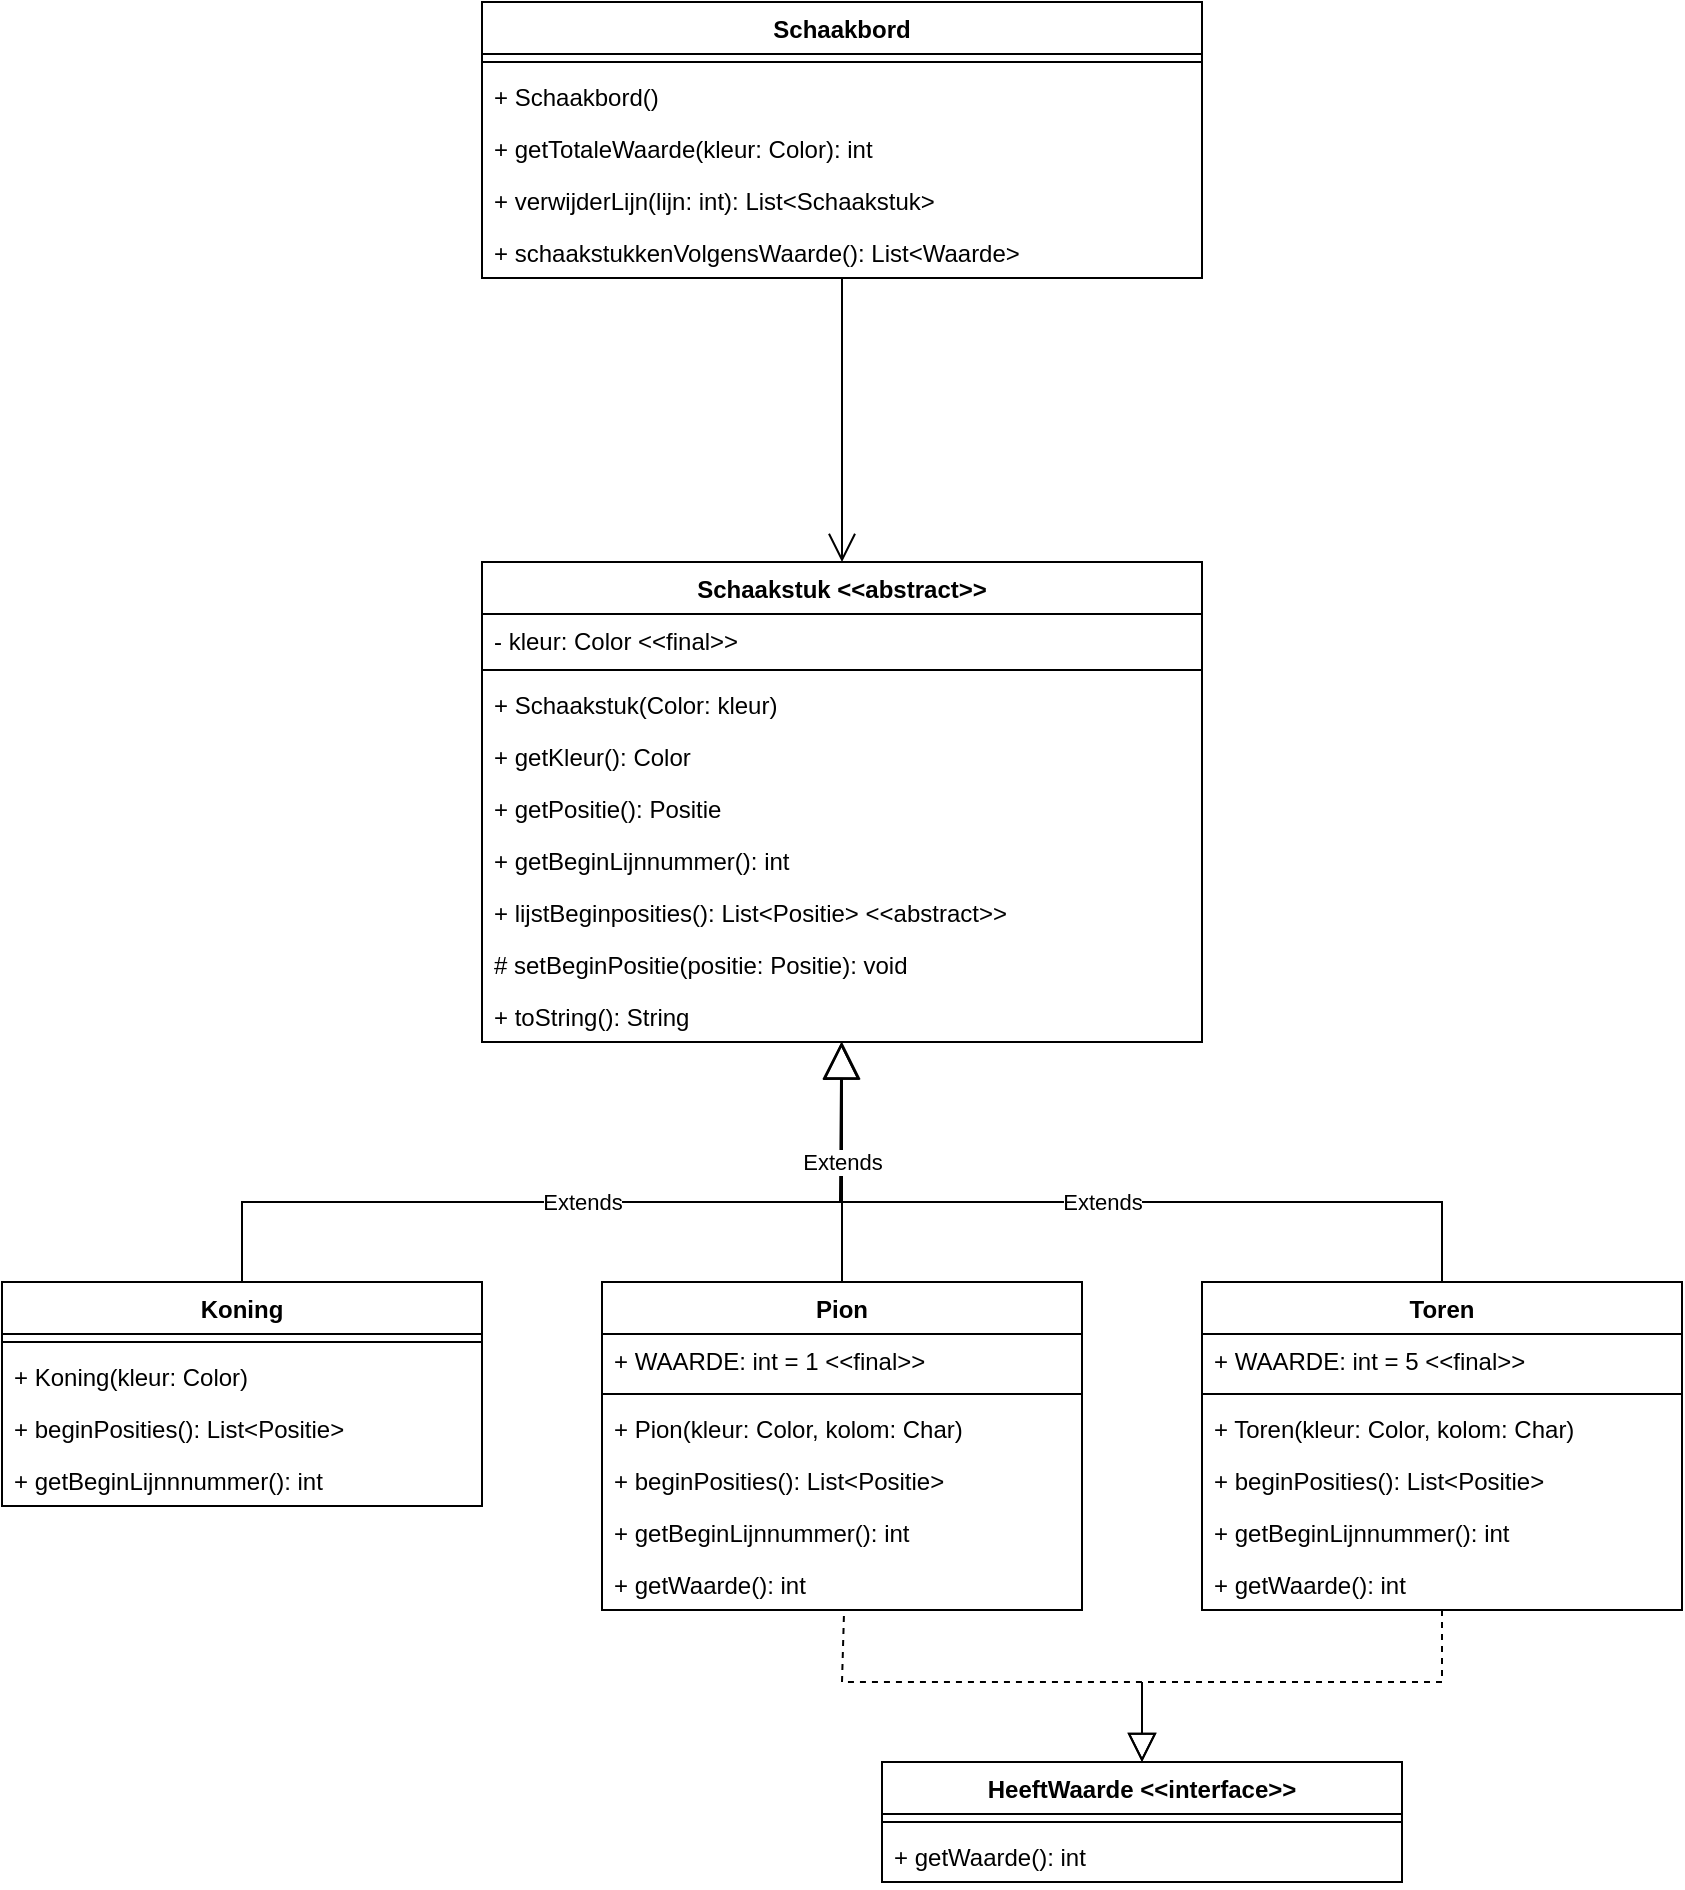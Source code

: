 <mxfile version="17.4.2" type="device"><diagram id="xIsAwsZuBw1BNChv_JQK" name="Page-1"><mxGraphModel dx="1917" dy="1293" grid="1" gridSize="10" guides="1" tooltips="1" connect="1" arrows="1" fold="1" page="1" pageScale="1" pageWidth="850" pageHeight="1100" math="0" shadow="0"><root><mxCell id="0"/><mxCell id="1" parent="0"/><mxCell id="C9UagDgkGS_8hlYPLhoD-1" value="Schaakbord" style="swimlane;fontStyle=1;align=center;verticalAlign=top;childLayout=stackLayout;horizontal=1;startSize=26;horizontalStack=0;resizeParent=1;resizeParentMax=0;resizeLast=0;collapsible=1;marginBottom=0;" vertex="1" parent="1"><mxGeometry x="240" y="120" width="360" height="138" as="geometry"/></mxCell><mxCell id="C9UagDgkGS_8hlYPLhoD-3" value="" style="line;strokeWidth=1;fillColor=none;align=left;verticalAlign=middle;spacingTop=-1;spacingLeft=3;spacingRight=3;rotatable=0;labelPosition=right;points=[];portConstraint=eastwest;" vertex="1" parent="C9UagDgkGS_8hlYPLhoD-1"><mxGeometry y="26" width="360" height="8" as="geometry"/></mxCell><mxCell id="C9UagDgkGS_8hlYPLhoD-4" value="+ Schaakbord()" style="text;strokeColor=none;fillColor=none;align=left;verticalAlign=top;spacingLeft=4;spacingRight=4;overflow=hidden;rotatable=0;points=[[0,0.5],[1,0.5]];portConstraint=eastwest;" vertex="1" parent="C9UagDgkGS_8hlYPLhoD-1"><mxGeometry y="34" width="360" height="26" as="geometry"/></mxCell><mxCell id="C9UagDgkGS_8hlYPLhoD-25" value="+ getTotaleWaarde(kleur: Color): int" style="text;strokeColor=none;fillColor=none;align=left;verticalAlign=top;spacingLeft=4;spacingRight=4;overflow=hidden;rotatable=0;points=[[0,0.5],[1,0.5]];portConstraint=eastwest;" vertex="1" parent="C9UagDgkGS_8hlYPLhoD-1"><mxGeometry y="60" width="360" height="26" as="geometry"/></mxCell><mxCell id="C9UagDgkGS_8hlYPLhoD-26" value="+ verwijderLijn(lijn: int): List&lt;Schaakstuk&gt;" style="text;strokeColor=none;fillColor=none;align=left;verticalAlign=top;spacingLeft=4;spacingRight=4;overflow=hidden;rotatable=0;points=[[0,0.5],[1,0.5]];portConstraint=eastwest;" vertex="1" parent="C9UagDgkGS_8hlYPLhoD-1"><mxGeometry y="86" width="360" height="26" as="geometry"/></mxCell><mxCell id="C9UagDgkGS_8hlYPLhoD-27" value="+ schaakstukkenVolgensWaarde(): List&lt;Waarde&gt;" style="text;strokeColor=none;fillColor=none;align=left;verticalAlign=top;spacingLeft=4;spacingRight=4;overflow=hidden;rotatable=0;points=[[0,0.5],[1,0.5]];portConstraint=eastwest;" vertex="1" parent="C9UagDgkGS_8hlYPLhoD-1"><mxGeometry y="112" width="360" height="26" as="geometry"/></mxCell><mxCell id="C9UagDgkGS_8hlYPLhoD-9" value="Schaakstuk &lt;&lt;abstract&gt;&gt;" style="swimlane;fontStyle=1;align=center;verticalAlign=top;childLayout=stackLayout;horizontal=1;startSize=26;horizontalStack=0;resizeParent=1;resizeParentMax=0;resizeLast=0;collapsible=1;marginBottom=0;" vertex="1" parent="1"><mxGeometry x="240" y="400" width="360" height="240" as="geometry"/></mxCell><mxCell id="C9UagDgkGS_8hlYPLhoD-10" value="- kleur: Color &lt;&lt;final&gt;&gt;" style="text;strokeColor=none;fillColor=none;align=left;verticalAlign=top;spacingLeft=4;spacingRight=4;overflow=hidden;rotatable=0;points=[[0,0.5],[1,0.5]];portConstraint=eastwest;" vertex="1" parent="C9UagDgkGS_8hlYPLhoD-9"><mxGeometry y="26" width="360" height="24" as="geometry"/></mxCell><mxCell id="C9UagDgkGS_8hlYPLhoD-11" value="" style="line;strokeWidth=1;fillColor=none;align=left;verticalAlign=middle;spacingTop=-1;spacingLeft=3;spacingRight=3;rotatable=0;labelPosition=right;points=[];portConstraint=eastwest;" vertex="1" parent="C9UagDgkGS_8hlYPLhoD-9"><mxGeometry y="50" width="360" height="8" as="geometry"/></mxCell><mxCell id="C9UagDgkGS_8hlYPLhoD-12" value="+ Schaakstuk(Color: kleur)" style="text;strokeColor=none;fillColor=none;align=left;verticalAlign=top;spacingLeft=4;spacingRight=4;overflow=hidden;rotatable=0;points=[[0,0.5],[1,0.5]];portConstraint=eastwest;" vertex="1" parent="C9UagDgkGS_8hlYPLhoD-9"><mxGeometry y="58" width="360" height="26" as="geometry"/></mxCell><mxCell id="C9UagDgkGS_8hlYPLhoD-28" value="+ getKleur(): Color" style="text;strokeColor=none;fillColor=none;align=left;verticalAlign=top;spacingLeft=4;spacingRight=4;overflow=hidden;rotatable=0;points=[[0,0.5],[1,0.5]];portConstraint=eastwest;" vertex="1" parent="C9UagDgkGS_8hlYPLhoD-9"><mxGeometry y="84" width="360" height="26" as="geometry"/></mxCell><mxCell id="C9UagDgkGS_8hlYPLhoD-29" value="+ getPositie(): Positie" style="text;strokeColor=none;fillColor=none;align=left;verticalAlign=top;spacingLeft=4;spacingRight=4;overflow=hidden;rotatable=0;points=[[0,0.5],[1,0.5]];portConstraint=eastwest;" vertex="1" parent="C9UagDgkGS_8hlYPLhoD-9"><mxGeometry y="110" width="360" height="26" as="geometry"/></mxCell><mxCell id="C9UagDgkGS_8hlYPLhoD-30" value="+ getBeginLijnnummer(): int" style="text;strokeColor=none;fillColor=none;align=left;verticalAlign=top;spacingLeft=4;spacingRight=4;overflow=hidden;rotatable=0;points=[[0,0.5],[1,0.5]];portConstraint=eastwest;" vertex="1" parent="C9UagDgkGS_8hlYPLhoD-9"><mxGeometry y="136" width="360" height="26" as="geometry"/></mxCell><mxCell id="C9UagDgkGS_8hlYPLhoD-31" value="+ lijstBeginposities(): List&lt;Positie&gt; &lt;&lt;abstract&gt;&gt;" style="text;strokeColor=none;fillColor=none;align=left;verticalAlign=top;spacingLeft=4;spacingRight=4;overflow=hidden;rotatable=0;points=[[0,0.5],[1,0.5]];portConstraint=eastwest;" vertex="1" parent="C9UagDgkGS_8hlYPLhoD-9"><mxGeometry y="162" width="360" height="26" as="geometry"/></mxCell><mxCell id="C9UagDgkGS_8hlYPLhoD-32" value="# setBeginPositie(positie: Positie): void" style="text;strokeColor=none;fillColor=none;align=left;verticalAlign=top;spacingLeft=4;spacingRight=4;overflow=hidden;rotatable=0;points=[[0,0.5],[1,0.5]];portConstraint=eastwest;" vertex="1" parent="C9UagDgkGS_8hlYPLhoD-9"><mxGeometry y="188" width="360" height="26" as="geometry"/></mxCell><mxCell id="C9UagDgkGS_8hlYPLhoD-33" value="+ toString(): String" style="text;strokeColor=none;fillColor=none;align=left;verticalAlign=top;spacingLeft=4;spacingRight=4;overflow=hidden;rotatable=0;points=[[0,0.5],[1,0.5]];portConstraint=eastwest;" vertex="1" parent="C9UagDgkGS_8hlYPLhoD-9"><mxGeometry y="214" width="360" height="26" as="geometry"/></mxCell><mxCell id="C9UagDgkGS_8hlYPLhoD-13" value="Pion" style="swimlane;fontStyle=1;align=center;verticalAlign=top;childLayout=stackLayout;horizontal=1;startSize=26;horizontalStack=0;resizeParent=1;resizeParentMax=0;resizeLast=0;collapsible=1;marginBottom=0;" vertex="1" parent="1"><mxGeometry x="300" y="760" width="240" height="164" as="geometry"/></mxCell><mxCell id="C9UagDgkGS_8hlYPLhoD-14" value="+ WAARDE: int = 1 &lt;&lt;final&gt;&gt;" style="text;strokeColor=none;fillColor=none;align=left;verticalAlign=top;spacingLeft=4;spacingRight=4;overflow=hidden;rotatable=0;points=[[0,0.5],[1,0.5]];portConstraint=eastwest;" vertex="1" parent="C9UagDgkGS_8hlYPLhoD-13"><mxGeometry y="26" width="240" height="26" as="geometry"/></mxCell><mxCell id="C9UagDgkGS_8hlYPLhoD-15" value="" style="line;strokeWidth=1;fillColor=none;align=left;verticalAlign=middle;spacingTop=-1;spacingLeft=3;spacingRight=3;rotatable=0;labelPosition=right;points=[];portConstraint=eastwest;" vertex="1" parent="C9UagDgkGS_8hlYPLhoD-13"><mxGeometry y="52" width="240" height="8" as="geometry"/></mxCell><mxCell id="C9UagDgkGS_8hlYPLhoD-16" value="+ Pion(kleur: Color, kolom: Char)" style="text;strokeColor=none;fillColor=none;align=left;verticalAlign=top;spacingLeft=4;spacingRight=4;overflow=hidden;rotatable=0;points=[[0,0.5],[1,0.5]];portConstraint=eastwest;" vertex="1" parent="C9UagDgkGS_8hlYPLhoD-13"><mxGeometry y="60" width="240" height="26" as="geometry"/></mxCell><mxCell id="C9UagDgkGS_8hlYPLhoD-36" value="+ beginPosities(): List&lt;Positie&gt;" style="text;strokeColor=none;fillColor=none;align=left;verticalAlign=top;spacingLeft=4;spacingRight=4;overflow=hidden;rotatable=0;points=[[0,0.5],[1,0.5]];portConstraint=eastwest;" vertex="1" parent="C9UagDgkGS_8hlYPLhoD-13"><mxGeometry y="86" width="240" height="26" as="geometry"/></mxCell><mxCell id="C9UagDgkGS_8hlYPLhoD-37" value="+ getBeginLijnnummer(): int" style="text;strokeColor=none;fillColor=none;align=left;verticalAlign=top;spacingLeft=4;spacingRight=4;overflow=hidden;rotatable=0;points=[[0,0.5],[1,0.5]];portConstraint=eastwest;" vertex="1" parent="C9UagDgkGS_8hlYPLhoD-13"><mxGeometry y="112" width="240" height="26" as="geometry"/></mxCell><mxCell id="C9UagDgkGS_8hlYPLhoD-38" value="+ getWaarde(): int" style="text;strokeColor=none;fillColor=none;align=left;verticalAlign=top;spacingLeft=4;spacingRight=4;overflow=hidden;rotatable=0;points=[[0,0.5],[1,0.5]];portConstraint=eastwest;" vertex="1" parent="C9UagDgkGS_8hlYPLhoD-13"><mxGeometry y="138" width="240" height="26" as="geometry"/></mxCell><mxCell id="C9UagDgkGS_8hlYPLhoD-17" value="Toren" style="swimlane;fontStyle=1;align=center;verticalAlign=top;childLayout=stackLayout;horizontal=1;startSize=26;horizontalStack=0;resizeParent=1;resizeParentMax=0;resizeLast=0;collapsible=1;marginBottom=0;" vertex="1" parent="1"><mxGeometry x="600" y="760" width="240" height="164" as="geometry"/></mxCell><mxCell id="C9UagDgkGS_8hlYPLhoD-18" value="+ WAARDE: int = 5 &lt;&lt;final&gt;&gt;" style="text;strokeColor=none;fillColor=none;align=left;verticalAlign=top;spacingLeft=4;spacingRight=4;overflow=hidden;rotatable=0;points=[[0,0.5],[1,0.5]];portConstraint=eastwest;" vertex="1" parent="C9UagDgkGS_8hlYPLhoD-17"><mxGeometry y="26" width="240" height="26" as="geometry"/></mxCell><mxCell id="C9UagDgkGS_8hlYPLhoD-19" value="" style="line;strokeWidth=1;fillColor=none;align=left;verticalAlign=middle;spacingTop=-1;spacingLeft=3;spacingRight=3;rotatable=0;labelPosition=right;points=[];portConstraint=eastwest;" vertex="1" parent="C9UagDgkGS_8hlYPLhoD-17"><mxGeometry y="52" width="240" height="8" as="geometry"/></mxCell><mxCell id="C9UagDgkGS_8hlYPLhoD-20" value="+ Toren(kleur: Color, kolom: Char)" style="text;strokeColor=none;fillColor=none;align=left;verticalAlign=top;spacingLeft=4;spacingRight=4;overflow=hidden;rotatable=0;points=[[0,0.5],[1,0.5]];portConstraint=eastwest;" vertex="1" parent="C9UagDgkGS_8hlYPLhoD-17"><mxGeometry y="60" width="240" height="26" as="geometry"/></mxCell><mxCell id="C9UagDgkGS_8hlYPLhoD-39" value="+ beginPosities(): List&lt;Positie&gt;" style="text;strokeColor=none;fillColor=none;align=left;verticalAlign=top;spacingLeft=4;spacingRight=4;overflow=hidden;rotatable=0;points=[[0,0.5],[1,0.5]];portConstraint=eastwest;" vertex="1" parent="C9UagDgkGS_8hlYPLhoD-17"><mxGeometry y="86" width="240" height="26" as="geometry"/></mxCell><mxCell id="C9UagDgkGS_8hlYPLhoD-40" value="+ getBeginLijnnummer(): int" style="text;strokeColor=none;fillColor=none;align=left;verticalAlign=top;spacingLeft=4;spacingRight=4;overflow=hidden;rotatable=0;points=[[0,0.5],[1,0.5]];portConstraint=eastwest;" vertex="1" parent="C9UagDgkGS_8hlYPLhoD-17"><mxGeometry y="112" width="240" height="26" as="geometry"/></mxCell><mxCell id="C9UagDgkGS_8hlYPLhoD-41" value="+ getWaarde(): int" style="text;strokeColor=none;fillColor=none;align=left;verticalAlign=top;spacingLeft=4;spacingRight=4;overflow=hidden;rotatable=0;points=[[0,0.5],[1,0.5]];portConstraint=eastwest;" vertex="1" parent="C9UagDgkGS_8hlYPLhoD-17"><mxGeometry y="138" width="240" height="26" as="geometry"/></mxCell><mxCell id="C9UagDgkGS_8hlYPLhoD-21" value="Koning" style="swimlane;fontStyle=1;align=center;verticalAlign=top;childLayout=stackLayout;horizontal=1;startSize=26;horizontalStack=0;resizeParent=1;resizeParentMax=0;resizeLast=0;collapsible=1;marginBottom=0;" vertex="1" parent="1"><mxGeometry y="760" width="240" height="112" as="geometry"/></mxCell><mxCell id="C9UagDgkGS_8hlYPLhoD-23" value="" style="line;strokeWidth=1;fillColor=none;align=left;verticalAlign=middle;spacingTop=-1;spacingLeft=3;spacingRight=3;rotatable=0;labelPosition=right;points=[];portConstraint=eastwest;" vertex="1" parent="C9UagDgkGS_8hlYPLhoD-21"><mxGeometry y="26" width="240" height="8" as="geometry"/></mxCell><mxCell id="C9UagDgkGS_8hlYPLhoD-24" value="+ Koning(kleur: Color)" style="text;strokeColor=none;fillColor=none;align=left;verticalAlign=top;spacingLeft=4;spacingRight=4;overflow=hidden;rotatable=0;points=[[0,0.5],[1,0.5]];portConstraint=eastwest;" vertex="1" parent="C9UagDgkGS_8hlYPLhoD-21"><mxGeometry y="34" width="240" height="26" as="geometry"/></mxCell><mxCell id="C9UagDgkGS_8hlYPLhoD-34" value="+ beginPosities(): List&lt;Positie&gt;" style="text;strokeColor=none;fillColor=none;align=left;verticalAlign=top;spacingLeft=4;spacingRight=4;overflow=hidden;rotatable=0;points=[[0,0.5],[1,0.5]];portConstraint=eastwest;" vertex="1" parent="C9UagDgkGS_8hlYPLhoD-21"><mxGeometry y="60" width="240" height="26" as="geometry"/></mxCell><mxCell id="C9UagDgkGS_8hlYPLhoD-35" value="+ getBeginLijnnnummer(): int" style="text;strokeColor=none;fillColor=none;align=left;verticalAlign=top;spacingLeft=4;spacingRight=4;overflow=hidden;rotatable=0;points=[[0,0.5],[1,0.5]];portConstraint=eastwest;" vertex="1" parent="C9UagDgkGS_8hlYPLhoD-21"><mxGeometry y="86" width="240" height="26" as="geometry"/></mxCell><mxCell id="C9UagDgkGS_8hlYPLhoD-42" value="HeeftWaarde &lt;&lt;interface&gt;&gt;" style="swimlane;fontStyle=1;align=center;verticalAlign=top;childLayout=stackLayout;horizontal=1;startSize=26;horizontalStack=0;resizeParent=1;resizeParentMax=0;resizeLast=0;collapsible=1;marginBottom=0;" vertex="1" parent="1"><mxGeometry x="440" y="1000" width="260" height="60" as="geometry"/></mxCell><mxCell id="C9UagDgkGS_8hlYPLhoD-44" value="" style="line;strokeWidth=1;fillColor=none;align=left;verticalAlign=middle;spacingTop=-1;spacingLeft=3;spacingRight=3;rotatable=0;labelPosition=right;points=[];portConstraint=eastwest;" vertex="1" parent="C9UagDgkGS_8hlYPLhoD-42"><mxGeometry y="26" width="260" height="8" as="geometry"/></mxCell><mxCell id="C9UagDgkGS_8hlYPLhoD-45" value="+ getWaarde(): int" style="text;strokeColor=none;fillColor=none;align=left;verticalAlign=top;spacingLeft=4;spacingRight=4;overflow=hidden;rotatable=0;points=[[0,0.5],[1,0.5]];portConstraint=eastwest;" vertex="1" parent="C9UagDgkGS_8hlYPLhoD-42"><mxGeometry y="34" width="260" height="26" as="geometry"/></mxCell><mxCell id="C9UagDgkGS_8hlYPLhoD-48" value="" style="endArrow=block;dashed=1;endFill=0;endSize=12;html=1;rounded=0;exitX=0.504;exitY=1.115;exitDx=0;exitDy=0;exitPerimeter=0;entryX=0.5;entryY=0;entryDx=0;entryDy=0;" edge="1" parent="1" source="C9UagDgkGS_8hlYPLhoD-38" target="C9UagDgkGS_8hlYPLhoD-42"><mxGeometry width="160" relative="1" as="geometry"><mxPoint x="440" y="950" as="sourcePoint"/><mxPoint x="600" y="950" as="targetPoint"/><Array as="points"><mxPoint x="420" y="960"/><mxPoint x="570" y="960"/></Array></mxGeometry></mxCell><mxCell id="C9UagDgkGS_8hlYPLhoD-49" value="" style="endArrow=block;dashed=1;endFill=0;endSize=12;html=1;rounded=0;entryX=0.5;entryY=0;entryDx=0;entryDy=0;exitX=0.5;exitY=1;exitDx=0;exitDy=0;" edge="1" parent="1" source="C9UagDgkGS_8hlYPLhoD-17" target="C9UagDgkGS_8hlYPLhoD-42"><mxGeometry width="160" relative="1" as="geometry"><mxPoint x="750" y="930" as="sourcePoint"/><mxPoint x="900" y="940" as="targetPoint"/><Array as="points"><mxPoint x="720" y="960"/><mxPoint x="570" y="960"/></Array></mxGeometry></mxCell><mxCell id="C9UagDgkGS_8hlYPLhoD-50" value="Extends" style="endArrow=block;endSize=16;endFill=0;html=1;rounded=0;exitX=0.5;exitY=0;exitDx=0;exitDy=0;entryX=0.499;entryY=1.005;entryDx=0;entryDy=0;entryPerimeter=0;" edge="1" parent="1" source="C9UagDgkGS_8hlYPLhoD-21" target="C9UagDgkGS_8hlYPLhoD-33"><mxGeometry width="160" relative="1" as="geometry"><mxPoint x="300" y="720" as="sourcePoint"/><mxPoint x="460" y="720" as="targetPoint"/><Array as="points"><mxPoint x="120" y="720"/><mxPoint x="419" y="720"/></Array></mxGeometry></mxCell><mxCell id="C9UagDgkGS_8hlYPLhoD-51" value="Extends" style="endArrow=block;endSize=16;endFill=0;html=1;rounded=0;exitX=0.5;exitY=0;exitDx=0;exitDy=0;entryX=0.499;entryY=1.011;entryDx=0;entryDy=0;entryPerimeter=0;" edge="1" parent="1" source="C9UagDgkGS_8hlYPLhoD-17" target="C9UagDgkGS_8hlYPLhoD-33"><mxGeometry width="160" relative="1" as="geometry"><mxPoint x="700" y="720" as="sourcePoint"/><mxPoint x="860" y="720" as="targetPoint"/><Array as="points"><mxPoint x="720" y="720"/><mxPoint x="420" y="720"/></Array></mxGeometry></mxCell><mxCell id="C9UagDgkGS_8hlYPLhoD-52" value="Extends" style="endArrow=block;endSize=16;endFill=0;html=1;rounded=0;" edge="1" parent="1"><mxGeometry width="160" relative="1" as="geometry"><mxPoint x="420" y="760" as="sourcePoint"/><mxPoint x="420" y="640" as="targetPoint"/></mxGeometry></mxCell><mxCell id="C9UagDgkGS_8hlYPLhoD-53" value="" style="endArrow=open;endFill=1;endSize=12;html=1;rounded=0;entryX=0.5;entryY=0;entryDx=0;entryDy=0;" edge="1" parent="1" source="C9UagDgkGS_8hlYPLhoD-27" target="C9UagDgkGS_8hlYPLhoD-9"><mxGeometry width="160" relative="1" as="geometry"><mxPoint x="420" y="260" as="sourcePoint"/><mxPoint x="570" y="300" as="targetPoint"/></mxGeometry></mxCell></root></mxGraphModel></diagram></mxfile>